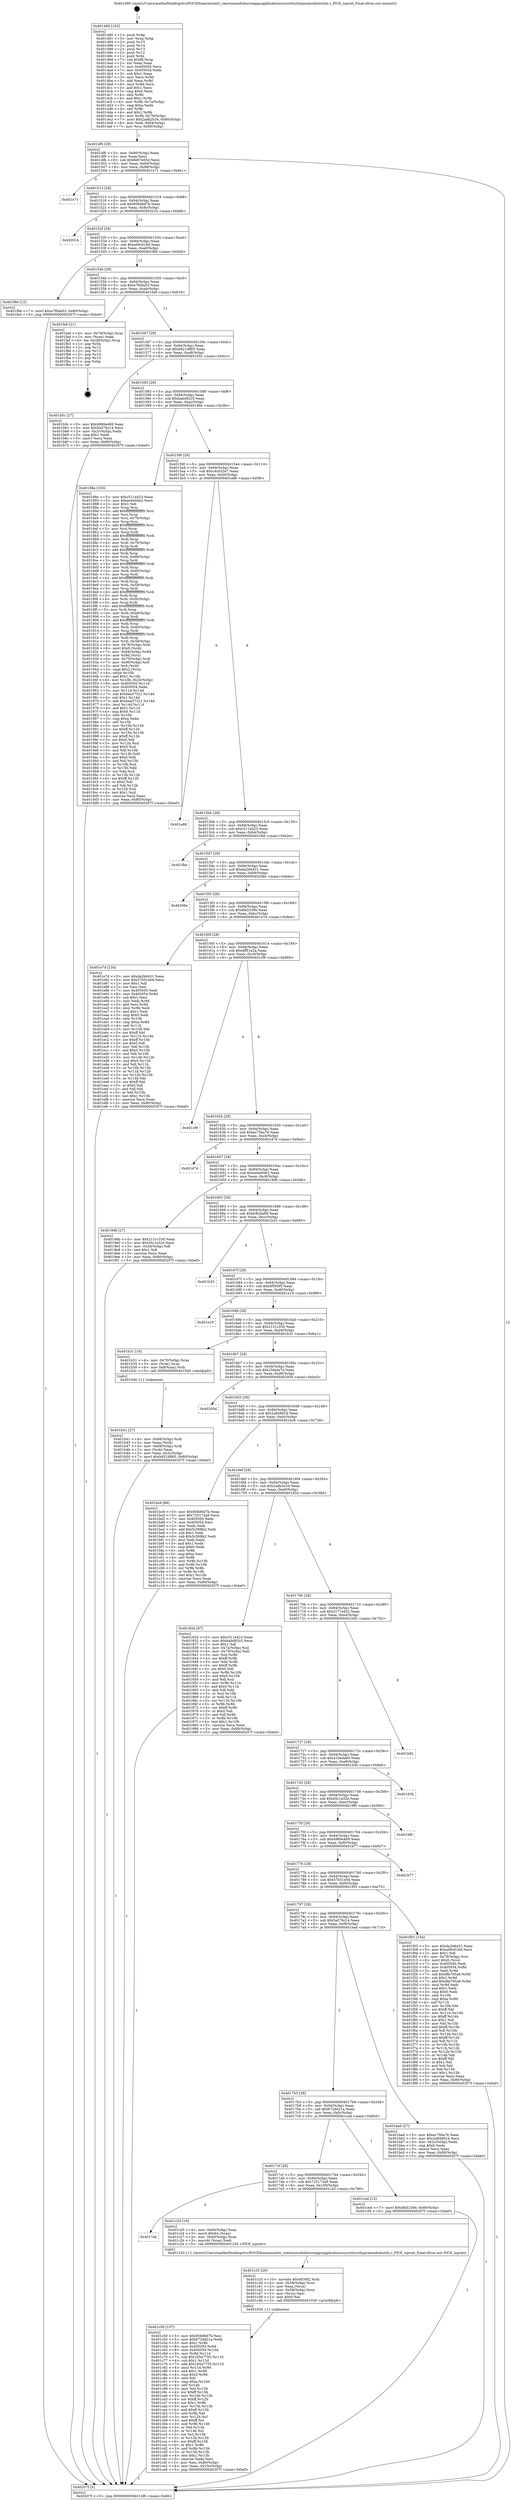 digraph "0x401490" {
  label = "0x401490 (/mnt/c/Users/mathe/Desktop/tcc/POCII/binaries/extr_reactosmodulesrosappsapplicationssysutilsutilspicemoduleutils.c_PICE_isprint_Final-ollvm.out::main(0))"
  labelloc = "t"
  node[shape=record]

  Entry [label="",width=0.3,height=0.3,shape=circle,fillcolor=black,style=filled]
  "0x4014f6" [label="{
     0x4014f6 [29]\l
     | [instrs]\l
     &nbsp;&nbsp;0x4014f6 \<+3\>: mov -0x80(%rbp),%eax\l
     &nbsp;&nbsp;0x4014f9 \<+2\>: mov %eax,%ecx\l
     &nbsp;&nbsp;0x4014fb \<+6\>: sub $0x8e87e05d,%ecx\l
     &nbsp;&nbsp;0x401501 \<+6\>: mov %eax,-0x94(%rbp)\l
     &nbsp;&nbsp;0x401507 \<+6\>: mov %ecx,-0x98(%rbp)\l
     &nbsp;&nbsp;0x40150d \<+6\>: je 0000000000401e71 \<main+0x9e1\>\l
  }"]
  "0x401e71" [label="{
     0x401e71\l
  }", style=dashed]
  "0x401513" [label="{
     0x401513 [28]\l
     | [instrs]\l
     &nbsp;&nbsp;0x401513 \<+5\>: jmp 0000000000401518 \<main+0x88\>\l
     &nbsp;&nbsp;0x401518 \<+6\>: mov -0x94(%rbp),%eax\l
     &nbsp;&nbsp;0x40151e \<+5\>: sub $0x958d6d7b,%eax\l
     &nbsp;&nbsp;0x401523 \<+6\>: mov %eax,-0x9c(%rbp)\l
     &nbsp;&nbsp;0x401529 \<+6\>: je 000000000040201b \<main+0xb8b\>\l
  }"]
  Exit [label="",width=0.3,height=0.3,shape=circle,fillcolor=black,style=filled,peripheries=2]
  "0x40201b" [label="{
     0x40201b\l
  }", style=dashed]
  "0x40152f" [label="{
     0x40152f [28]\l
     | [instrs]\l
     &nbsp;&nbsp;0x40152f \<+5\>: jmp 0000000000401534 \<main+0xa4\>\l
     &nbsp;&nbsp;0x401534 \<+6\>: mov -0x94(%rbp),%eax\l
     &nbsp;&nbsp;0x40153a \<+5\>: sub $0xa69c616d,%eax\l
     &nbsp;&nbsp;0x40153f \<+6\>: mov %eax,-0xa0(%rbp)\l
     &nbsp;&nbsp;0x401545 \<+6\>: je 0000000000401f9d \<main+0xb0d\>\l
  }"]
  "0x401c50" [label="{
     0x401c50 [157]\l
     | [instrs]\l
     &nbsp;&nbsp;0x401c50 \<+5\>: mov $0x958d6d7b,%esi\l
     &nbsp;&nbsp;0x401c55 \<+5\>: mov $0x672dd21a,%edx\l
     &nbsp;&nbsp;0x401c5a \<+3\>: mov $0x1,%r8b\l
     &nbsp;&nbsp;0x401c5d \<+8\>: mov 0x405050,%r9d\l
     &nbsp;&nbsp;0x401c65 \<+8\>: mov 0x405054,%r10d\l
     &nbsp;&nbsp;0x401c6d \<+3\>: mov %r9d,%r11d\l
     &nbsp;&nbsp;0x401c70 \<+7\>: sub $0x1b5e7755,%r11d\l
     &nbsp;&nbsp;0x401c77 \<+4\>: sub $0x1,%r11d\l
     &nbsp;&nbsp;0x401c7b \<+7\>: add $0x1b5e7755,%r11d\l
     &nbsp;&nbsp;0x401c82 \<+4\>: imul %r11d,%r9d\l
     &nbsp;&nbsp;0x401c86 \<+4\>: and $0x1,%r9d\l
     &nbsp;&nbsp;0x401c8a \<+4\>: cmp $0x0,%r9d\l
     &nbsp;&nbsp;0x401c8e \<+3\>: sete %bl\l
     &nbsp;&nbsp;0x401c91 \<+4\>: cmp $0xa,%r10d\l
     &nbsp;&nbsp;0x401c95 \<+4\>: setl %r14b\l
     &nbsp;&nbsp;0x401c99 \<+3\>: mov %bl,%r15b\l
     &nbsp;&nbsp;0x401c9c \<+4\>: xor $0xff,%r15b\l
     &nbsp;&nbsp;0x401ca0 \<+3\>: mov %r14b,%r12b\l
     &nbsp;&nbsp;0x401ca3 \<+4\>: xor $0xff,%r12b\l
     &nbsp;&nbsp;0x401ca7 \<+4\>: xor $0x1,%r8b\l
     &nbsp;&nbsp;0x401cab \<+3\>: mov %r15b,%r13b\l
     &nbsp;&nbsp;0x401cae \<+4\>: and $0xff,%r13b\l
     &nbsp;&nbsp;0x401cb2 \<+3\>: and %r8b,%bl\l
     &nbsp;&nbsp;0x401cb5 \<+3\>: mov %r12b,%cl\l
     &nbsp;&nbsp;0x401cb8 \<+3\>: and $0xff,%cl\l
     &nbsp;&nbsp;0x401cbb \<+3\>: and %r8b,%r14b\l
     &nbsp;&nbsp;0x401cbe \<+3\>: or %bl,%r13b\l
     &nbsp;&nbsp;0x401cc1 \<+3\>: or %r14b,%cl\l
     &nbsp;&nbsp;0x401cc4 \<+3\>: xor %cl,%r13b\l
     &nbsp;&nbsp;0x401cc7 \<+3\>: or %r12b,%r15b\l
     &nbsp;&nbsp;0x401cca \<+4\>: xor $0xff,%r15b\l
     &nbsp;&nbsp;0x401cce \<+4\>: or $0x1,%r8b\l
     &nbsp;&nbsp;0x401cd2 \<+3\>: and %r8b,%r15b\l
     &nbsp;&nbsp;0x401cd5 \<+3\>: or %r15b,%r13b\l
     &nbsp;&nbsp;0x401cd8 \<+4\>: test $0x1,%r13b\l
     &nbsp;&nbsp;0x401cdc \<+3\>: cmovne %edx,%esi\l
     &nbsp;&nbsp;0x401cdf \<+3\>: mov %esi,-0x80(%rbp)\l
     &nbsp;&nbsp;0x401ce2 \<+6\>: mov %eax,-0x10c(%rbp)\l
     &nbsp;&nbsp;0x401ce8 \<+5\>: jmp 000000000040207f \<main+0xbef\>\l
  }"]
  "0x401f9d" [label="{
     0x401f9d [12]\l
     | [instrs]\l
     &nbsp;&nbsp;0x401f9d \<+7\>: movl $0xa7f0da53,-0x80(%rbp)\l
     &nbsp;&nbsp;0x401fa4 \<+5\>: jmp 000000000040207f \<main+0xbef\>\l
  }"]
  "0x40154b" [label="{
     0x40154b [28]\l
     | [instrs]\l
     &nbsp;&nbsp;0x40154b \<+5\>: jmp 0000000000401550 \<main+0xc0\>\l
     &nbsp;&nbsp;0x401550 \<+6\>: mov -0x94(%rbp),%eax\l
     &nbsp;&nbsp;0x401556 \<+5\>: sub $0xa7f0da53,%eax\l
     &nbsp;&nbsp;0x40155b \<+6\>: mov %eax,-0xa4(%rbp)\l
     &nbsp;&nbsp;0x401561 \<+6\>: je 0000000000401fa9 \<main+0xb19\>\l
  }"]
  "0x401c33" [label="{
     0x401c33 [29]\l
     | [instrs]\l
     &nbsp;&nbsp;0x401c33 \<+10\>: movabs $0x4030f2,%rdi\l
     &nbsp;&nbsp;0x401c3d \<+4\>: mov -0x58(%rbp),%rcx\l
     &nbsp;&nbsp;0x401c41 \<+2\>: mov %eax,(%rcx)\l
     &nbsp;&nbsp;0x401c43 \<+4\>: mov -0x58(%rbp),%rcx\l
     &nbsp;&nbsp;0x401c47 \<+2\>: mov (%rcx),%esi\l
     &nbsp;&nbsp;0x401c49 \<+2\>: mov $0x0,%al\l
     &nbsp;&nbsp;0x401c4b \<+5\>: call 0000000000401030 \<printf@plt\>\l
     | [calls]\l
     &nbsp;&nbsp;0x401030 \{1\} (unknown)\l
  }"]
  "0x401fa9" [label="{
     0x401fa9 [21]\l
     | [instrs]\l
     &nbsp;&nbsp;0x401fa9 \<+4\>: mov -0x78(%rbp),%rax\l
     &nbsp;&nbsp;0x401fad \<+2\>: mov (%rax),%eax\l
     &nbsp;&nbsp;0x401faf \<+4\>: lea -0x28(%rbp),%rsp\l
     &nbsp;&nbsp;0x401fb3 \<+1\>: pop %rbx\l
     &nbsp;&nbsp;0x401fb4 \<+2\>: pop %r12\l
     &nbsp;&nbsp;0x401fb6 \<+2\>: pop %r13\l
     &nbsp;&nbsp;0x401fb8 \<+2\>: pop %r14\l
     &nbsp;&nbsp;0x401fba \<+2\>: pop %r15\l
     &nbsp;&nbsp;0x401fbc \<+1\>: pop %rbp\l
     &nbsp;&nbsp;0x401fbd \<+1\>: ret\l
  }"]
  "0x401567" [label="{
     0x401567 [28]\l
     | [instrs]\l
     &nbsp;&nbsp;0x401567 \<+5\>: jmp 000000000040156c \<main+0xdc\>\l
     &nbsp;&nbsp;0x40156c \<+6\>: mov -0x94(%rbp),%eax\l
     &nbsp;&nbsp;0x401572 \<+5\>: sub $0xb821d865,%eax\l
     &nbsp;&nbsp;0x401577 \<+6\>: mov %eax,-0xa8(%rbp)\l
     &nbsp;&nbsp;0x40157d \<+6\>: je 0000000000401b5c \<main+0x6cc\>\l
  }"]
  "0x4017eb" [label="{
     0x4017eb\l
  }", style=dashed]
  "0x401b5c" [label="{
     0x401b5c [27]\l
     | [instrs]\l
     &nbsp;&nbsp;0x401b5c \<+5\>: mov $0x4980e469,%eax\l
     &nbsp;&nbsp;0x401b61 \<+5\>: mov $0x5a576c14,%ecx\l
     &nbsp;&nbsp;0x401b66 \<+3\>: mov -0x2c(%rbp),%edx\l
     &nbsp;&nbsp;0x401b69 \<+3\>: cmp $0x1,%edx\l
     &nbsp;&nbsp;0x401b6c \<+3\>: cmovl %ecx,%eax\l
     &nbsp;&nbsp;0x401b6f \<+3\>: mov %eax,-0x80(%rbp)\l
     &nbsp;&nbsp;0x401b72 \<+5\>: jmp 000000000040207f \<main+0xbef\>\l
  }"]
  "0x401583" [label="{
     0x401583 [28]\l
     | [instrs]\l
     &nbsp;&nbsp;0x401583 \<+5\>: jmp 0000000000401588 \<main+0xf8\>\l
     &nbsp;&nbsp;0x401588 \<+6\>: mov -0x94(%rbp),%eax\l
     &nbsp;&nbsp;0x40158e \<+5\>: sub $0xbabd92c5,%eax\l
     &nbsp;&nbsp;0x401593 \<+6\>: mov %eax,-0xac(%rbp)\l
     &nbsp;&nbsp;0x401599 \<+6\>: je 000000000040188e \<main+0x3fe\>\l
  }"]
  "0x401c20" [label="{
     0x401c20 [19]\l
     | [instrs]\l
     &nbsp;&nbsp;0x401c20 \<+4\>: mov -0x60(%rbp),%rax\l
     &nbsp;&nbsp;0x401c24 \<+3\>: movb $0x64,(%rax)\l
     &nbsp;&nbsp;0x401c27 \<+4\>: mov -0x60(%rbp),%rax\l
     &nbsp;&nbsp;0x401c2b \<+3\>: movsbl (%rax),%edi\l
     &nbsp;&nbsp;0x401c2e \<+5\>: call 0000000000401220 \<PICE_isprint\>\l
     | [calls]\l
     &nbsp;&nbsp;0x401220 \{1\} (/mnt/c/Users/mathe/Desktop/tcc/POCII/binaries/extr_reactosmodulesrosappsapplicationssysutilsutilspicemoduleutils.c_PICE_isprint_Final-ollvm.out::PICE_isprint)\l
  }"]
  "0x40188e" [label="{
     0x40188e [333]\l
     | [instrs]\l
     &nbsp;&nbsp;0x40188e \<+5\>: mov $0xc511e423,%eax\l
     &nbsp;&nbsp;0x401893 \<+5\>: mov $0xee4e0de2,%ecx\l
     &nbsp;&nbsp;0x401898 \<+2\>: mov $0x1,%dl\l
     &nbsp;&nbsp;0x40189a \<+3\>: mov %rsp,%rsi\l
     &nbsp;&nbsp;0x40189d \<+4\>: add $0xfffffffffffffff0,%rsi\l
     &nbsp;&nbsp;0x4018a1 \<+3\>: mov %rsi,%rsp\l
     &nbsp;&nbsp;0x4018a4 \<+4\>: mov %rsi,-0x78(%rbp)\l
     &nbsp;&nbsp;0x4018a8 \<+3\>: mov %rsp,%rsi\l
     &nbsp;&nbsp;0x4018ab \<+4\>: add $0xfffffffffffffff0,%rsi\l
     &nbsp;&nbsp;0x4018af \<+3\>: mov %rsi,%rsp\l
     &nbsp;&nbsp;0x4018b2 \<+3\>: mov %rsp,%rdi\l
     &nbsp;&nbsp;0x4018b5 \<+4\>: add $0xfffffffffffffff0,%rdi\l
     &nbsp;&nbsp;0x4018b9 \<+3\>: mov %rdi,%rsp\l
     &nbsp;&nbsp;0x4018bc \<+4\>: mov %rdi,-0x70(%rbp)\l
     &nbsp;&nbsp;0x4018c0 \<+3\>: mov %rsp,%rdi\l
     &nbsp;&nbsp;0x4018c3 \<+4\>: add $0xfffffffffffffff0,%rdi\l
     &nbsp;&nbsp;0x4018c7 \<+3\>: mov %rdi,%rsp\l
     &nbsp;&nbsp;0x4018ca \<+4\>: mov %rdi,-0x68(%rbp)\l
     &nbsp;&nbsp;0x4018ce \<+3\>: mov %rsp,%rdi\l
     &nbsp;&nbsp;0x4018d1 \<+4\>: add $0xfffffffffffffff0,%rdi\l
     &nbsp;&nbsp;0x4018d5 \<+3\>: mov %rdi,%rsp\l
     &nbsp;&nbsp;0x4018d8 \<+4\>: mov %rdi,-0x60(%rbp)\l
     &nbsp;&nbsp;0x4018dc \<+3\>: mov %rsp,%rdi\l
     &nbsp;&nbsp;0x4018df \<+4\>: add $0xfffffffffffffff0,%rdi\l
     &nbsp;&nbsp;0x4018e3 \<+3\>: mov %rdi,%rsp\l
     &nbsp;&nbsp;0x4018e6 \<+4\>: mov %rdi,-0x58(%rbp)\l
     &nbsp;&nbsp;0x4018ea \<+3\>: mov %rsp,%rdi\l
     &nbsp;&nbsp;0x4018ed \<+4\>: add $0xfffffffffffffff0,%rdi\l
     &nbsp;&nbsp;0x4018f1 \<+3\>: mov %rdi,%rsp\l
     &nbsp;&nbsp;0x4018f4 \<+4\>: mov %rdi,-0x50(%rbp)\l
     &nbsp;&nbsp;0x4018f8 \<+3\>: mov %rsp,%rdi\l
     &nbsp;&nbsp;0x4018fb \<+4\>: add $0xfffffffffffffff0,%rdi\l
     &nbsp;&nbsp;0x4018ff \<+3\>: mov %rdi,%rsp\l
     &nbsp;&nbsp;0x401902 \<+4\>: mov %rdi,-0x48(%rbp)\l
     &nbsp;&nbsp;0x401906 \<+3\>: mov %rsp,%rdi\l
     &nbsp;&nbsp;0x401909 \<+4\>: add $0xfffffffffffffff0,%rdi\l
     &nbsp;&nbsp;0x40190d \<+3\>: mov %rdi,%rsp\l
     &nbsp;&nbsp;0x401910 \<+4\>: mov %rdi,-0x40(%rbp)\l
     &nbsp;&nbsp;0x401914 \<+3\>: mov %rsp,%rdi\l
     &nbsp;&nbsp;0x401917 \<+4\>: add $0xfffffffffffffff0,%rdi\l
     &nbsp;&nbsp;0x40191b \<+3\>: mov %rdi,%rsp\l
     &nbsp;&nbsp;0x40191e \<+4\>: mov %rdi,-0x38(%rbp)\l
     &nbsp;&nbsp;0x401922 \<+4\>: mov -0x78(%rbp),%rdi\l
     &nbsp;&nbsp;0x401926 \<+6\>: movl $0x0,(%rdi)\l
     &nbsp;&nbsp;0x40192c \<+7\>: mov -0x84(%rbp),%r8d\l
     &nbsp;&nbsp;0x401933 \<+3\>: mov %r8d,(%rsi)\l
     &nbsp;&nbsp;0x401936 \<+4\>: mov -0x70(%rbp),%rdi\l
     &nbsp;&nbsp;0x40193a \<+7\>: mov -0x90(%rbp),%r9\l
     &nbsp;&nbsp;0x401941 \<+3\>: mov %r9,(%rdi)\l
     &nbsp;&nbsp;0x401944 \<+3\>: cmpl $0x2,(%rsi)\l
     &nbsp;&nbsp;0x401947 \<+4\>: setne %r10b\l
     &nbsp;&nbsp;0x40194b \<+4\>: and $0x1,%r10b\l
     &nbsp;&nbsp;0x40194f \<+4\>: mov %r10b,-0x2d(%rbp)\l
     &nbsp;&nbsp;0x401953 \<+8\>: mov 0x405050,%r11d\l
     &nbsp;&nbsp;0x40195b \<+7\>: mov 0x405054,%ebx\l
     &nbsp;&nbsp;0x401962 \<+3\>: mov %r11d,%r14d\l
     &nbsp;&nbsp;0x401965 \<+7\>: sub $0xbea37321,%r14d\l
     &nbsp;&nbsp;0x40196c \<+4\>: sub $0x1,%r14d\l
     &nbsp;&nbsp;0x401970 \<+7\>: add $0xbea37321,%r14d\l
     &nbsp;&nbsp;0x401977 \<+4\>: imul %r14d,%r11d\l
     &nbsp;&nbsp;0x40197b \<+4\>: and $0x1,%r11d\l
     &nbsp;&nbsp;0x40197f \<+4\>: cmp $0x0,%r11d\l
     &nbsp;&nbsp;0x401983 \<+4\>: sete %r10b\l
     &nbsp;&nbsp;0x401987 \<+3\>: cmp $0xa,%ebx\l
     &nbsp;&nbsp;0x40198a \<+4\>: setl %r15b\l
     &nbsp;&nbsp;0x40198e \<+3\>: mov %r10b,%r12b\l
     &nbsp;&nbsp;0x401991 \<+4\>: xor $0xff,%r12b\l
     &nbsp;&nbsp;0x401995 \<+3\>: mov %r15b,%r13b\l
     &nbsp;&nbsp;0x401998 \<+4\>: xor $0xff,%r13b\l
     &nbsp;&nbsp;0x40199c \<+3\>: xor $0x0,%dl\l
     &nbsp;&nbsp;0x40199f \<+3\>: mov %r12b,%sil\l
     &nbsp;&nbsp;0x4019a2 \<+4\>: and $0x0,%sil\l
     &nbsp;&nbsp;0x4019a6 \<+3\>: and %dl,%r10b\l
     &nbsp;&nbsp;0x4019a9 \<+3\>: mov %r13b,%dil\l
     &nbsp;&nbsp;0x4019ac \<+4\>: and $0x0,%dil\l
     &nbsp;&nbsp;0x4019b0 \<+3\>: and %dl,%r15b\l
     &nbsp;&nbsp;0x4019b3 \<+3\>: or %r10b,%sil\l
     &nbsp;&nbsp;0x4019b6 \<+3\>: or %r15b,%dil\l
     &nbsp;&nbsp;0x4019b9 \<+3\>: xor %dil,%sil\l
     &nbsp;&nbsp;0x4019bc \<+3\>: or %r13b,%r12b\l
     &nbsp;&nbsp;0x4019bf \<+4\>: xor $0xff,%r12b\l
     &nbsp;&nbsp;0x4019c3 \<+3\>: or $0x0,%dl\l
     &nbsp;&nbsp;0x4019c6 \<+3\>: and %dl,%r12b\l
     &nbsp;&nbsp;0x4019c9 \<+3\>: or %r12b,%sil\l
     &nbsp;&nbsp;0x4019cc \<+4\>: test $0x1,%sil\l
     &nbsp;&nbsp;0x4019d0 \<+3\>: cmovne %ecx,%eax\l
     &nbsp;&nbsp;0x4019d3 \<+3\>: mov %eax,-0x80(%rbp)\l
     &nbsp;&nbsp;0x4019d6 \<+5\>: jmp 000000000040207f \<main+0xbef\>\l
  }"]
  "0x40159f" [label="{
     0x40159f [28]\l
     | [instrs]\l
     &nbsp;&nbsp;0x40159f \<+5\>: jmp 00000000004015a4 \<main+0x114\>\l
     &nbsp;&nbsp;0x4015a4 \<+6\>: mov -0x94(%rbp),%eax\l
     &nbsp;&nbsp;0x4015aa \<+5\>: sub $0xc4c032e7,%eax\l
     &nbsp;&nbsp;0x4015af \<+6\>: mov %eax,-0xb0(%rbp)\l
     &nbsp;&nbsp;0x4015b5 \<+6\>: je 0000000000401a86 \<main+0x5f6\>\l
  }"]
  "0x4017cf" [label="{
     0x4017cf [28]\l
     | [instrs]\l
     &nbsp;&nbsp;0x4017cf \<+5\>: jmp 00000000004017d4 \<main+0x344\>\l
     &nbsp;&nbsp;0x4017d4 \<+6\>: mov -0x94(%rbp),%eax\l
     &nbsp;&nbsp;0x4017da \<+5\>: sub $0x725172a9,%eax\l
     &nbsp;&nbsp;0x4017df \<+6\>: mov %eax,-0x100(%rbp)\l
     &nbsp;&nbsp;0x4017e5 \<+6\>: je 0000000000401c20 \<main+0x790\>\l
  }"]
  "0x401a86" [label="{
     0x401a86\l
  }", style=dashed]
  "0x4015bb" [label="{
     0x4015bb [28]\l
     | [instrs]\l
     &nbsp;&nbsp;0x4015bb \<+5\>: jmp 00000000004015c0 \<main+0x130\>\l
     &nbsp;&nbsp;0x4015c0 \<+6\>: mov -0x94(%rbp),%eax\l
     &nbsp;&nbsp;0x4015c6 \<+5\>: sub $0xc511e423,%eax\l
     &nbsp;&nbsp;0x4015cb \<+6\>: mov %eax,-0xb4(%rbp)\l
     &nbsp;&nbsp;0x4015d1 \<+6\>: je 0000000000401fbe \<main+0xb2e\>\l
  }"]
  "0x401ced" [label="{
     0x401ced [12]\l
     | [instrs]\l
     &nbsp;&nbsp;0x401ced \<+7\>: movl $0xdfa5239e,-0x80(%rbp)\l
     &nbsp;&nbsp;0x401cf4 \<+5\>: jmp 000000000040207f \<main+0xbef\>\l
  }"]
  "0x401fbe" [label="{
     0x401fbe\l
  }", style=dashed]
  "0x4015d7" [label="{
     0x4015d7 [28]\l
     | [instrs]\l
     &nbsp;&nbsp;0x4015d7 \<+5\>: jmp 00000000004015dc \<main+0x14c\>\l
     &nbsp;&nbsp;0x4015dc \<+6\>: mov -0x94(%rbp),%eax\l
     &nbsp;&nbsp;0x4015e2 \<+5\>: sub $0xda2b6431,%eax\l
     &nbsp;&nbsp;0x4015e7 \<+6\>: mov %eax,-0xb8(%rbp)\l
     &nbsp;&nbsp;0x4015ed \<+6\>: je 000000000040206e \<main+0xbde\>\l
  }"]
  "0x4017b3" [label="{
     0x4017b3 [28]\l
     | [instrs]\l
     &nbsp;&nbsp;0x4017b3 \<+5\>: jmp 00000000004017b8 \<main+0x328\>\l
     &nbsp;&nbsp;0x4017b8 \<+6\>: mov -0x94(%rbp),%eax\l
     &nbsp;&nbsp;0x4017be \<+5\>: sub $0x672dd21a,%eax\l
     &nbsp;&nbsp;0x4017c3 \<+6\>: mov %eax,-0xfc(%rbp)\l
     &nbsp;&nbsp;0x4017c9 \<+6\>: je 0000000000401ced \<main+0x85d\>\l
  }"]
  "0x40206e" [label="{
     0x40206e\l
  }", style=dashed]
  "0x4015f3" [label="{
     0x4015f3 [28]\l
     | [instrs]\l
     &nbsp;&nbsp;0x4015f3 \<+5\>: jmp 00000000004015f8 \<main+0x168\>\l
     &nbsp;&nbsp;0x4015f8 \<+6\>: mov -0x94(%rbp),%eax\l
     &nbsp;&nbsp;0x4015fe \<+5\>: sub $0xdfa5239e,%eax\l
     &nbsp;&nbsp;0x401603 \<+6\>: mov %eax,-0xbc(%rbp)\l
     &nbsp;&nbsp;0x401609 \<+6\>: je 0000000000401e7d \<main+0x9ed\>\l
  }"]
  "0x401bad" [label="{
     0x401bad [27]\l
     | [instrs]\l
     &nbsp;&nbsp;0x401bad \<+5\>: mov $0xec75ba76,%eax\l
     &nbsp;&nbsp;0x401bb2 \<+5\>: mov $0x2a848024,%ecx\l
     &nbsp;&nbsp;0x401bb7 \<+3\>: mov -0x2c(%rbp),%edx\l
     &nbsp;&nbsp;0x401bba \<+3\>: cmp $0x0,%edx\l
     &nbsp;&nbsp;0x401bbd \<+3\>: cmove %ecx,%eax\l
     &nbsp;&nbsp;0x401bc0 \<+3\>: mov %eax,-0x80(%rbp)\l
     &nbsp;&nbsp;0x401bc3 \<+5\>: jmp 000000000040207f \<main+0xbef\>\l
  }"]
  "0x401e7d" [label="{
     0x401e7d [134]\l
     | [instrs]\l
     &nbsp;&nbsp;0x401e7d \<+5\>: mov $0xda2b6431,%eax\l
     &nbsp;&nbsp;0x401e82 \<+5\>: mov $0x57b51e04,%ecx\l
     &nbsp;&nbsp;0x401e87 \<+2\>: mov $0x1,%dl\l
     &nbsp;&nbsp;0x401e89 \<+2\>: xor %esi,%esi\l
     &nbsp;&nbsp;0x401e8b \<+7\>: mov 0x405050,%edi\l
     &nbsp;&nbsp;0x401e92 \<+8\>: mov 0x405054,%r8d\l
     &nbsp;&nbsp;0x401e9a \<+3\>: sub $0x1,%esi\l
     &nbsp;&nbsp;0x401e9d \<+3\>: mov %edi,%r9d\l
     &nbsp;&nbsp;0x401ea0 \<+3\>: add %esi,%r9d\l
     &nbsp;&nbsp;0x401ea3 \<+4\>: imul %r9d,%edi\l
     &nbsp;&nbsp;0x401ea7 \<+3\>: and $0x1,%edi\l
     &nbsp;&nbsp;0x401eaa \<+3\>: cmp $0x0,%edi\l
     &nbsp;&nbsp;0x401ead \<+4\>: sete %r10b\l
     &nbsp;&nbsp;0x401eb1 \<+4\>: cmp $0xa,%r8d\l
     &nbsp;&nbsp;0x401eb5 \<+4\>: setl %r11b\l
     &nbsp;&nbsp;0x401eb9 \<+3\>: mov %r10b,%bl\l
     &nbsp;&nbsp;0x401ebc \<+3\>: xor $0xff,%bl\l
     &nbsp;&nbsp;0x401ebf \<+3\>: mov %r11b,%r14b\l
     &nbsp;&nbsp;0x401ec2 \<+4\>: xor $0xff,%r14b\l
     &nbsp;&nbsp;0x401ec6 \<+3\>: xor $0x0,%dl\l
     &nbsp;&nbsp;0x401ec9 \<+3\>: mov %bl,%r15b\l
     &nbsp;&nbsp;0x401ecc \<+4\>: and $0x0,%r15b\l
     &nbsp;&nbsp;0x401ed0 \<+3\>: and %dl,%r10b\l
     &nbsp;&nbsp;0x401ed3 \<+3\>: mov %r14b,%r12b\l
     &nbsp;&nbsp;0x401ed6 \<+4\>: and $0x0,%r12b\l
     &nbsp;&nbsp;0x401eda \<+3\>: and %dl,%r11b\l
     &nbsp;&nbsp;0x401edd \<+3\>: or %r10b,%r15b\l
     &nbsp;&nbsp;0x401ee0 \<+3\>: or %r11b,%r12b\l
     &nbsp;&nbsp;0x401ee3 \<+3\>: xor %r12b,%r15b\l
     &nbsp;&nbsp;0x401ee6 \<+3\>: or %r14b,%bl\l
     &nbsp;&nbsp;0x401ee9 \<+3\>: xor $0xff,%bl\l
     &nbsp;&nbsp;0x401eec \<+3\>: or $0x0,%dl\l
     &nbsp;&nbsp;0x401eef \<+2\>: and %dl,%bl\l
     &nbsp;&nbsp;0x401ef1 \<+3\>: or %bl,%r15b\l
     &nbsp;&nbsp;0x401ef4 \<+4\>: test $0x1,%r15b\l
     &nbsp;&nbsp;0x401ef8 \<+3\>: cmovne %ecx,%eax\l
     &nbsp;&nbsp;0x401efb \<+3\>: mov %eax,-0x80(%rbp)\l
     &nbsp;&nbsp;0x401efe \<+5\>: jmp 000000000040207f \<main+0xbef\>\l
  }"]
  "0x40160f" [label="{
     0x40160f [28]\l
     | [instrs]\l
     &nbsp;&nbsp;0x40160f \<+5\>: jmp 0000000000401614 \<main+0x184\>\l
     &nbsp;&nbsp;0x401614 \<+6\>: mov -0x94(%rbp),%eax\l
     &nbsp;&nbsp;0x40161a \<+5\>: sub $0xdff51e2a,%eax\l
     &nbsp;&nbsp;0x40161f \<+6\>: mov %eax,-0xc0(%rbp)\l
     &nbsp;&nbsp;0x401625 \<+6\>: je 0000000000401cf9 \<main+0x869\>\l
  }"]
  "0x401797" [label="{
     0x401797 [28]\l
     | [instrs]\l
     &nbsp;&nbsp;0x401797 \<+5\>: jmp 000000000040179c \<main+0x30c\>\l
     &nbsp;&nbsp;0x40179c \<+6\>: mov -0x94(%rbp),%eax\l
     &nbsp;&nbsp;0x4017a2 \<+5\>: sub $0x5a576c14,%eax\l
     &nbsp;&nbsp;0x4017a7 \<+6\>: mov %eax,-0xf8(%rbp)\l
     &nbsp;&nbsp;0x4017ad \<+6\>: je 0000000000401bad \<main+0x71d\>\l
  }"]
  "0x401cf9" [label="{
     0x401cf9\l
  }", style=dashed]
  "0x40162b" [label="{
     0x40162b [28]\l
     | [instrs]\l
     &nbsp;&nbsp;0x40162b \<+5\>: jmp 0000000000401630 \<main+0x1a0\>\l
     &nbsp;&nbsp;0x401630 \<+6\>: mov -0x94(%rbp),%eax\l
     &nbsp;&nbsp;0x401636 \<+5\>: sub $0xec75ba76,%eax\l
     &nbsp;&nbsp;0x40163b \<+6\>: mov %eax,-0xc4(%rbp)\l
     &nbsp;&nbsp;0x401641 \<+6\>: je 0000000000401d7d \<main+0x8ed\>\l
  }"]
  "0x401f03" [label="{
     0x401f03 [154]\l
     | [instrs]\l
     &nbsp;&nbsp;0x401f03 \<+5\>: mov $0xda2b6431,%eax\l
     &nbsp;&nbsp;0x401f08 \<+5\>: mov $0xa69c616d,%ecx\l
     &nbsp;&nbsp;0x401f0d \<+2\>: mov $0x1,%dl\l
     &nbsp;&nbsp;0x401f0f \<+4\>: mov -0x78(%rbp),%rsi\l
     &nbsp;&nbsp;0x401f13 \<+6\>: movl $0x0,(%rsi)\l
     &nbsp;&nbsp;0x401f19 \<+7\>: mov 0x405050,%edi\l
     &nbsp;&nbsp;0x401f20 \<+8\>: mov 0x405054,%r8d\l
     &nbsp;&nbsp;0x401f28 \<+3\>: mov %edi,%r9d\l
     &nbsp;&nbsp;0x401f2b \<+7\>: sub $0x9fa765a8,%r9d\l
     &nbsp;&nbsp;0x401f32 \<+4\>: sub $0x1,%r9d\l
     &nbsp;&nbsp;0x401f36 \<+7\>: add $0x9fa765a8,%r9d\l
     &nbsp;&nbsp;0x401f3d \<+4\>: imul %r9d,%edi\l
     &nbsp;&nbsp;0x401f41 \<+3\>: and $0x1,%edi\l
     &nbsp;&nbsp;0x401f44 \<+3\>: cmp $0x0,%edi\l
     &nbsp;&nbsp;0x401f47 \<+4\>: sete %r10b\l
     &nbsp;&nbsp;0x401f4b \<+4\>: cmp $0xa,%r8d\l
     &nbsp;&nbsp;0x401f4f \<+4\>: setl %r11b\l
     &nbsp;&nbsp;0x401f53 \<+3\>: mov %r10b,%bl\l
     &nbsp;&nbsp;0x401f56 \<+3\>: xor $0xff,%bl\l
     &nbsp;&nbsp;0x401f59 \<+3\>: mov %r11b,%r14b\l
     &nbsp;&nbsp;0x401f5c \<+4\>: xor $0xff,%r14b\l
     &nbsp;&nbsp;0x401f60 \<+3\>: xor $0x1,%dl\l
     &nbsp;&nbsp;0x401f63 \<+3\>: mov %bl,%r15b\l
     &nbsp;&nbsp;0x401f66 \<+4\>: and $0xff,%r15b\l
     &nbsp;&nbsp;0x401f6a \<+3\>: and %dl,%r10b\l
     &nbsp;&nbsp;0x401f6d \<+3\>: mov %r14b,%r12b\l
     &nbsp;&nbsp;0x401f70 \<+4\>: and $0xff,%r12b\l
     &nbsp;&nbsp;0x401f74 \<+3\>: and %dl,%r11b\l
     &nbsp;&nbsp;0x401f77 \<+3\>: or %r10b,%r15b\l
     &nbsp;&nbsp;0x401f7a \<+3\>: or %r11b,%r12b\l
     &nbsp;&nbsp;0x401f7d \<+3\>: xor %r12b,%r15b\l
     &nbsp;&nbsp;0x401f80 \<+3\>: or %r14b,%bl\l
     &nbsp;&nbsp;0x401f83 \<+3\>: xor $0xff,%bl\l
     &nbsp;&nbsp;0x401f86 \<+3\>: or $0x1,%dl\l
     &nbsp;&nbsp;0x401f89 \<+2\>: and %dl,%bl\l
     &nbsp;&nbsp;0x401f8b \<+3\>: or %bl,%r15b\l
     &nbsp;&nbsp;0x401f8e \<+4\>: test $0x1,%r15b\l
     &nbsp;&nbsp;0x401f92 \<+3\>: cmovne %ecx,%eax\l
     &nbsp;&nbsp;0x401f95 \<+3\>: mov %eax,-0x80(%rbp)\l
     &nbsp;&nbsp;0x401f98 \<+5\>: jmp 000000000040207f \<main+0xbef\>\l
  }"]
  "0x401d7d" [label="{
     0x401d7d\l
  }", style=dashed]
  "0x401647" [label="{
     0x401647 [28]\l
     | [instrs]\l
     &nbsp;&nbsp;0x401647 \<+5\>: jmp 000000000040164c \<main+0x1bc\>\l
     &nbsp;&nbsp;0x40164c \<+6\>: mov -0x94(%rbp),%eax\l
     &nbsp;&nbsp;0x401652 \<+5\>: sub $0xee4e0de2,%eax\l
     &nbsp;&nbsp;0x401657 \<+6\>: mov %eax,-0xc8(%rbp)\l
     &nbsp;&nbsp;0x40165d \<+6\>: je 00000000004019db \<main+0x54b\>\l
  }"]
  "0x40177b" [label="{
     0x40177b [28]\l
     | [instrs]\l
     &nbsp;&nbsp;0x40177b \<+5\>: jmp 0000000000401780 \<main+0x2f0\>\l
     &nbsp;&nbsp;0x401780 \<+6\>: mov -0x94(%rbp),%eax\l
     &nbsp;&nbsp;0x401786 \<+5\>: sub $0x57b51e04,%eax\l
     &nbsp;&nbsp;0x40178b \<+6\>: mov %eax,-0xf4(%rbp)\l
     &nbsp;&nbsp;0x401791 \<+6\>: je 0000000000401f03 \<main+0xa73\>\l
  }"]
  "0x4019db" [label="{
     0x4019db [27]\l
     | [instrs]\l
     &nbsp;&nbsp;0x4019db \<+5\>: mov $0x2131c330,%eax\l
     &nbsp;&nbsp;0x4019e0 \<+5\>: mov $0x45c1a32e,%ecx\l
     &nbsp;&nbsp;0x4019e5 \<+3\>: mov -0x2d(%rbp),%dl\l
     &nbsp;&nbsp;0x4019e8 \<+3\>: test $0x1,%dl\l
     &nbsp;&nbsp;0x4019eb \<+3\>: cmovne %ecx,%eax\l
     &nbsp;&nbsp;0x4019ee \<+3\>: mov %eax,-0x80(%rbp)\l
     &nbsp;&nbsp;0x4019f1 \<+5\>: jmp 000000000040207f \<main+0xbef\>\l
  }"]
  "0x401663" [label="{
     0x401663 [28]\l
     | [instrs]\l
     &nbsp;&nbsp;0x401663 \<+5\>: jmp 0000000000401668 \<main+0x1d8\>\l
     &nbsp;&nbsp;0x401668 \<+6\>: mov -0x94(%rbp),%eax\l
     &nbsp;&nbsp;0x40166e \<+5\>: sub $0xfc82da69,%eax\l
     &nbsp;&nbsp;0x401673 \<+6\>: mov %eax,-0xcc(%rbp)\l
     &nbsp;&nbsp;0x401679 \<+6\>: je 0000000000401b25 \<main+0x695\>\l
  }"]
  "0x401b77" [label="{
     0x401b77\l
  }", style=dashed]
  "0x401b25" [label="{
     0x401b25\l
  }", style=dashed]
  "0x40167f" [label="{
     0x40167f [28]\l
     | [instrs]\l
     &nbsp;&nbsp;0x40167f \<+5\>: jmp 0000000000401684 \<main+0x1f4\>\l
     &nbsp;&nbsp;0x401684 \<+6\>: mov -0x94(%rbp),%eax\l
     &nbsp;&nbsp;0x40168a \<+5\>: sub $0x6f500f5,%eax\l
     &nbsp;&nbsp;0x40168f \<+6\>: mov %eax,-0xd0(%rbp)\l
     &nbsp;&nbsp;0x401695 \<+6\>: je 0000000000401e19 \<main+0x989\>\l
  }"]
  "0x40175f" [label="{
     0x40175f [28]\l
     | [instrs]\l
     &nbsp;&nbsp;0x40175f \<+5\>: jmp 0000000000401764 \<main+0x2d4\>\l
     &nbsp;&nbsp;0x401764 \<+6\>: mov -0x94(%rbp),%eax\l
     &nbsp;&nbsp;0x40176a \<+5\>: sub $0x4980e469,%eax\l
     &nbsp;&nbsp;0x40176f \<+6\>: mov %eax,-0xf0(%rbp)\l
     &nbsp;&nbsp;0x401775 \<+6\>: je 0000000000401b77 \<main+0x6e7\>\l
  }"]
  "0x401e19" [label="{
     0x401e19\l
  }", style=dashed]
  "0x40169b" [label="{
     0x40169b [28]\l
     | [instrs]\l
     &nbsp;&nbsp;0x40169b \<+5\>: jmp 00000000004016a0 \<main+0x210\>\l
     &nbsp;&nbsp;0x4016a0 \<+6\>: mov -0x94(%rbp),%eax\l
     &nbsp;&nbsp;0x4016a6 \<+5\>: sub $0x2131c330,%eax\l
     &nbsp;&nbsp;0x4016ab \<+6\>: mov %eax,-0xd4(%rbp)\l
     &nbsp;&nbsp;0x4016b1 \<+6\>: je 0000000000401b31 \<main+0x6a1\>\l
  }"]
  "0x4019f6" [label="{
     0x4019f6\l
  }", style=dashed]
  "0x401b31" [label="{
     0x401b31 [16]\l
     | [instrs]\l
     &nbsp;&nbsp;0x401b31 \<+4\>: mov -0x70(%rbp),%rax\l
     &nbsp;&nbsp;0x401b35 \<+3\>: mov (%rax),%rax\l
     &nbsp;&nbsp;0x401b38 \<+4\>: mov 0x8(%rax),%rdi\l
     &nbsp;&nbsp;0x401b3c \<+5\>: call 0000000000401040 \<atoi@plt\>\l
     | [calls]\l
     &nbsp;&nbsp;0x401040 \{1\} (unknown)\l
  }"]
  "0x4016b7" [label="{
     0x4016b7 [28]\l
     | [instrs]\l
     &nbsp;&nbsp;0x4016b7 \<+5\>: jmp 00000000004016bc \<main+0x22c\>\l
     &nbsp;&nbsp;0x4016bc \<+6\>: mov -0x94(%rbp),%eax\l
     &nbsp;&nbsp;0x4016c2 \<+5\>: sub $0x25fa4a7d,%eax\l
     &nbsp;&nbsp;0x4016c7 \<+6\>: mov %eax,-0xd8(%rbp)\l
     &nbsp;&nbsp;0x4016cd \<+6\>: je 000000000040205d \<main+0xbcd\>\l
  }"]
  "0x401743" [label="{
     0x401743 [28]\l
     | [instrs]\l
     &nbsp;&nbsp;0x401743 \<+5\>: jmp 0000000000401748 \<main+0x2b8\>\l
     &nbsp;&nbsp;0x401748 \<+6\>: mov -0x94(%rbp),%eax\l
     &nbsp;&nbsp;0x40174e \<+5\>: sub $0x45c1a32e,%eax\l
     &nbsp;&nbsp;0x401753 \<+6\>: mov %eax,-0xec(%rbp)\l
     &nbsp;&nbsp;0x401759 \<+6\>: je 00000000004019f6 \<main+0x566\>\l
  }"]
  "0x40205d" [label="{
     0x40205d\l
  }", style=dashed]
  "0x4016d3" [label="{
     0x4016d3 [28]\l
     | [instrs]\l
     &nbsp;&nbsp;0x4016d3 \<+5\>: jmp 00000000004016d8 \<main+0x248\>\l
     &nbsp;&nbsp;0x4016d8 \<+6\>: mov -0x94(%rbp),%eax\l
     &nbsp;&nbsp;0x4016de \<+5\>: sub $0x2a848024,%eax\l
     &nbsp;&nbsp;0x4016e3 \<+6\>: mov %eax,-0xdc(%rbp)\l
     &nbsp;&nbsp;0x4016e9 \<+6\>: je 0000000000401bc8 \<main+0x738\>\l
  }"]
  "0x401d3b" [label="{
     0x401d3b\l
  }", style=dashed]
  "0x401bc8" [label="{
     0x401bc8 [88]\l
     | [instrs]\l
     &nbsp;&nbsp;0x401bc8 \<+5\>: mov $0x958d6d7b,%eax\l
     &nbsp;&nbsp;0x401bcd \<+5\>: mov $0x725172a9,%ecx\l
     &nbsp;&nbsp;0x401bd2 \<+7\>: mov 0x405050,%edx\l
     &nbsp;&nbsp;0x401bd9 \<+7\>: mov 0x405054,%esi\l
     &nbsp;&nbsp;0x401be0 \<+2\>: mov %edx,%edi\l
     &nbsp;&nbsp;0x401be2 \<+6\>: add $0x5c5fdfa2,%edi\l
     &nbsp;&nbsp;0x401be8 \<+3\>: sub $0x1,%edi\l
     &nbsp;&nbsp;0x401beb \<+6\>: sub $0x5c5fdfa2,%edi\l
     &nbsp;&nbsp;0x401bf1 \<+3\>: imul %edi,%edx\l
     &nbsp;&nbsp;0x401bf4 \<+3\>: and $0x1,%edx\l
     &nbsp;&nbsp;0x401bf7 \<+3\>: cmp $0x0,%edx\l
     &nbsp;&nbsp;0x401bfa \<+4\>: sete %r8b\l
     &nbsp;&nbsp;0x401bfe \<+3\>: cmp $0xa,%esi\l
     &nbsp;&nbsp;0x401c01 \<+4\>: setl %r9b\l
     &nbsp;&nbsp;0x401c05 \<+3\>: mov %r8b,%r10b\l
     &nbsp;&nbsp;0x401c08 \<+3\>: and %r9b,%r10b\l
     &nbsp;&nbsp;0x401c0b \<+3\>: xor %r9b,%r8b\l
     &nbsp;&nbsp;0x401c0e \<+3\>: or %r8b,%r10b\l
     &nbsp;&nbsp;0x401c11 \<+4\>: test $0x1,%r10b\l
     &nbsp;&nbsp;0x401c15 \<+3\>: cmovne %ecx,%eax\l
     &nbsp;&nbsp;0x401c18 \<+3\>: mov %eax,-0x80(%rbp)\l
     &nbsp;&nbsp;0x401c1b \<+5\>: jmp 000000000040207f \<main+0xbef\>\l
  }"]
  "0x4016ef" [label="{
     0x4016ef [28]\l
     | [instrs]\l
     &nbsp;&nbsp;0x4016ef \<+5\>: jmp 00000000004016f4 \<main+0x264\>\l
     &nbsp;&nbsp;0x4016f4 \<+6\>: mov -0x94(%rbp),%eax\l
     &nbsp;&nbsp;0x4016fa \<+5\>: sub $0x2adb2b34,%eax\l
     &nbsp;&nbsp;0x4016ff \<+6\>: mov %eax,-0xe0(%rbp)\l
     &nbsp;&nbsp;0x401705 \<+6\>: je 000000000040182d \<main+0x39d\>\l
  }"]
  "0x401727" [label="{
     0x401727 [28]\l
     | [instrs]\l
     &nbsp;&nbsp;0x401727 \<+5\>: jmp 000000000040172c \<main+0x29c\>\l
     &nbsp;&nbsp;0x40172c \<+6\>: mov -0x94(%rbp),%eax\l
     &nbsp;&nbsp;0x401732 \<+5\>: sub $0x41bedab0,%eax\l
     &nbsp;&nbsp;0x401737 \<+6\>: mov %eax,-0xe8(%rbp)\l
     &nbsp;&nbsp;0x40173d \<+6\>: je 0000000000401d3b \<main+0x8ab\>\l
  }"]
  "0x40182d" [label="{
     0x40182d [97]\l
     | [instrs]\l
     &nbsp;&nbsp;0x40182d \<+5\>: mov $0xc511e423,%eax\l
     &nbsp;&nbsp;0x401832 \<+5\>: mov $0xbabd92c5,%ecx\l
     &nbsp;&nbsp;0x401837 \<+2\>: mov $0x1,%dl\l
     &nbsp;&nbsp;0x401839 \<+4\>: mov -0x7a(%rbp),%sil\l
     &nbsp;&nbsp;0x40183d \<+4\>: mov -0x79(%rbp),%dil\l
     &nbsp;&nbsp;0x401841 \<+3\>: mov %sil,%r8b\l
     &nbsp;&nbsp;0x401844 \<+4\>: xor $0xff,%r8b\l
     &nbsp;&nbsp;0x401848 \<+3\>: mov %dil,%r9b\l
     &nbsp;&nbsp;0x40184b \<+4\>: xor $0xff,%r9b\l
     &nbsp;&nbsp;0x40184f \<+3\>: xor $0x0,%dl\l
     &nbsp;&nbsp;0x401852 \<+3\>: mov %r8b,%r10b\l
     &nbsp;&nbsp;0x401855 \<+4\>: and $0x0,%r10b\l
     &nbsp;&nbsp;0x401859 \<+3\>: and %dl,%sil\l
     &nbsp;&nbsp;0x40185c \<+3\>: mov %r9b,%r11b\l
     &nbsp;&nbsp;0x40185f \<+4\>: and $0x0,%r11b\l
     &nbsp;&nbsp;0x401863 \<+3\>: and %dl,%dil\l
     &nbsp;&nbsp;0x401866 \<+3\>: or %sil,%r10b\l
     &nbsp;&nbsp;0x401869 \<+3\>: or %dil,%r11b\l
     &nbsp;&nbsp;0x40186c \<+3\>: xor %r11b,%r10b\l
     &nbsp;&nbsp;0x40186f \<+3\>: or %r9b,%r8b\l
     &nbsp;&nbsp;0x401872 \<+4\>: xor $0xff,%r8b\l
     &nbsp;&nbsp;0x401876 \<+3\>: or $0x0,%dl\l
     &nbsp;&nbsp;0x401879 \<+3\>: and %dl,%r8b\l
     &nbsp;&nbsp;0x40187c \<+3\>: or %r8b,%r10b\l
     &nbsp;&nbsp;0x40187f \<+4\>: test $0x1,%r10b\l
     &nbsp;&nbsp;0x401883 \<+3\>: cmovne %ecx,%eax\l
     &nbsp;&nbsp;0x401886 \<+3\>: mov %eax,-0x80(%rbp)\l
     &nbsp;&nbsp;0x401889 \<+5\>: jmp 000000000040207f \<main+0xbef\>\l
  }"]
  "0x40170b" [label="{
     0x40170b [28]\l
     | [instrs]\l
     &nbsp;&nbsp;0x40170b \<+5\>: jmp 0000000000401710 \<main+0x280\>\l
     &nbsp;&nbsp;0x401710 \<+6\>: mov -0x94(%rbp),%eax\l
     &nbsp;&nbsp;0x401716 \<+5\>: sub $0x3177e432,%eax\l
     &nbsp;&nbsp;0x40171b \<+6\>: mov %eax,-0xe4(%rbp)\l
     &nbsp;&nbsp;0x401721 \<+6\>: je 0000000000401b92 \<main+0x702\>\l
  }"]
  "0x40207f" [label="{
     0x40207f [5]\l
     | [instrs]\l
     &nbsp;&nbsp;0x40207f \<+5\>: jmp 00000000004014f6 \<main+0x66\>\l
  }"]
  "0x401490" [label="{
     0x401490 [102]\l
     | [instrs]\l
     &nbsp;&nbsp;0x401490 \<+1\>: push %rbp\l
     &nbsp;&nbsp;0x401491 \<+3\>: mov %rsp,%rbp\l
     &nbsp;&nbsp;0x401494 \<+2\>: push %r15\l
     &nbsp;&nbsp;0x401496 \<+2\>: push %r14\l
     &nbsp;&nbsp;0x401498 \<+2\>: push %r13\l
     &nbsp;&nbsp;0x40149a \<+2\>: push %r12\l
     &nbsp;&nbsp;0x40149c \<+1\>: push %rbx\l
     &nbsp;&nbsp;0x40149d \<+7\>: sub $0xf8,%rsp\l
     &nbsp;&nbsp;0x4014a4 \<+2\>: xor %eax,%eax\l
     &nbsp;&nbsp;0x4014a6 \<+7\>: mov 0x405050,%ecx\l
     &nbsp;&nbsp;0x4014ad \<+7\>: mov 0x405054,%edx\l
     &nbsp;&nbsp;0x4014b4 \<+3\>: sub $0x1,%eax\l
     &nbsp;&nbsp;0x4014b7 \<+3\>: mov %ecx,%r8d\l
     &nbsp;&nbsp;0x4014ba \<+3\>: add %eax,%r8d\l
     &nbsp;&nbsp;0x4014bd \<+4\>: imul %r8d,%ecx\l
     &nbsp;&nbsp;0x4014c1 \<+3\>: and $0x1,%ecx\l
     &nbsp;&nbsp;0x4014c4 \<+3\>: cmp $0x0,%ecx\l
     &nbsp;&nbsp;0x4014c7 \<+4\>: sete %r9b\l
     &nbsp;&nbsp;0x4014cb \<+4\>: and $0x1,%r9b\l
     &nbsp;&nbsp;0x4014cf \<+4\>: mov %r9b,-0x7a(%rbp)\l
     &nbsp;&nbsp;0x4014d3 \<+3\>: cmp $0xa,%edx\l
     &nbsp;&nbsp;0x4014d6 \<+4\>: setl %r9b\l
     &nbsp;&nbsp;0x4014da \<+4\>: and $0x1,%r9b\l
     &nbsp;&nbsp;0x4014de \<+4\>: mov %r9b,-0x79(%rbp)\l
     &nbsp;&nbsp;0x4014e2 \<+7\>: movl $0x2adb2b34,-0x80(%rbp)\l
     &nbsp;&nbsp;0x4014e9 \<+6\>: mov %edi,-0x84(%rbp)\l
     &nbsp;&nbsp;0x4014ef \<+7\>: mov %rsi,-0x90(%rbp)\l
  }"]
  "0x401b92" [label="{
     0x401b92\l
  }", style=dashed]
  "0x401b41" [label="{
     0x401b41 [27]\l
     | [instrs]\l
     &nbsp;&nbsp;0x401b41 \<+4\>: mov -0x68(%rbp),%rdi\l
     &nbsp;&nbsp;0x401b45 \<+2\>: mov %eax,(%rdi)\l
     &nbsp;&nbsp;0x401b47 \<+4\>: mov -0x68(%rbp),%rdi\l
     &nbsp;&nbsp;0x401b4b \<+2\>: mov (%rdi),%eax\l
     &nbsp;&nbsp;0x401b4d \<+3\>: mov %eax,-0x2c(%rbp)\l
     &nbsp;&nbsp;0x401b50 \<+7\>: movl $0xb821d865,-0x80(%rbp)\l
     &nbsp;&nbsp;0x401b57 \<+5\>: jmp 000000000040207f \<main+0xbef\>\l
  }"]
  Entry -> "0x401490" [label=" 1"]
  "0x4014f6" -> "0x401e71" [label=" 0"]
  "0x4014f6" -> "0x401513" [label=" 13"]
  "0x401fa9" -> Exit [label=" 1"]
  "0x401513" -> "0x40201b" [label=" 0"]
  "0x401513" -> "0x40152f" [label=" 13"]
  "0x401f9d" -> "0x40207f" [label=" 1"]
  "0x40152f" -> "0x401f9d" [label=" 1"]
  "0x40152f" -> "0x40154b" [label=" 12"]
  "0x401f03" -> "0x40207f" [label=" 1"]
  "0x40154b" -> "0x401fa9" [label=" 1"]
  "0x40154b" -> "0x401567" [label=" 11"]
  "0x401e7d" -> "0x40207f" [label=" 1"]
  "0x401567" -> "0x401b5c" [label=" 1"]
  "0x401567" -> "0x401583" [label=" 10"]
  "0x401ced" -> "0x40207f" [label=" 1"]
  "0x401583" -> "0x40188e" [label=" 1"]
  "0x401583" -> "0x40159f" [label=" 9"]
  "0x401c50" -> "0x40207f" [label=" 1"]
  "0x40159f" -> "0x401a86" [label=" 0"]
  "0x40159f" -> "0x4015bb" [label=" 9"]
  "0x401c20" -> "0x401c33" [label=" 1"]
  "0x4015bb" -> "0x401fbe" [label=" 0"]
  "0x4015bb" -> "0x4015d7" [label=" 9"]
  "0x4017cf" -> "0x4017eb" [label=" 0"]
  "0x4015d7" -> "0x40206e" [label=" 0"]
  "0x4015d7" -> "0x4015f3" [label=" 9"]
  "0x401c33" -> "0x401c50" [label=" 1"]
  "0x4015f3" -> "0x401e7d" [label=" 1"]
  "0x4015f3" -> "0x40160f" [label=" 8"]
  "0x4017b3" -> "0x4017cf" [label=" 1"]
  "0x40160f" -> "0x401cf9" [label=" 0"]
  "0x40160f" -> "0x40162b" [label=" 8"]
  "0x4017cf" -> "0x401c20" [label=" 1"]
  "0x40162b" -> "0x401d7d" [label=" 0"]
  "0x40162b" -> "0x401647" [label=" 8"]
  "0x401bc8" -> "0x40207f" [label=" 1"]
  "0x401647" -> "0x4019db" [label=" 1"]
  "0x401647" -> "0x401663" [label=" 7"]
  "0x401797" -> "0x4017b3" [label=" 2"]
  "0x401663" -> "0x401b25" [label=" 0"]
  "0x401663" -> "0x40167f" [label=" 7"]
  "0x401797" -> "0x401bad" [label=" 1"]
  "0x40167f" -> "0x401e19" [label=" 0"]
  "0x40167f" -> "0x40169b" [label=" 7"]
  "0x40177b" -> "0x401797" [label=" 3"]
  "0x40169b" -> "0x401b31" [label=" 1"]
  "0x40169b" -> "0x4016b7" [label=" 6"]
  "0x40177b" -> "0x401f03" [label=" 1"]
  "0x4016b7" -> "0x40205d" [label=" 0"]
  "0x4016b7" -> "0x4016d3" [label=" 6"]
  "0x40175f" -> "0x40177b" [label=" 4"]
  "0x4016d3" -> "0x401bc8" [label=" 1"]
  "0x4016d3" -> "0x4016ef" [label=" 5"]
  "0x40175f" -> "0x401b77" [label=" 0"]
  "0x4016ef" -> "0x40182d" [label=" 1"]
  "0x4016ef" -> "0x40170b" [label=" 4"]
  "0x40182d" -> "0x40207f" [label=" 1"]
  "0x401490" -> "0x4014f6" [label=" 1"]
  "0x40207f" -> "0x4014f6" [label=" 12"]
  "0x401743" -> "0x40175f" [label=" 4"]
  "0x40188e" -> "0x40207f" [label=" 1"]
  "0x4019db" -> "0x40207f" [label=" 1"]
  "0x401b31" -> "0x401b41" [label=" 1"]
  "0x401b41" -> "0x40207f" [label=" 1"]
  "0x401b5c" -> "0x40207f" [label=" 1"]
  "0x401743" -> "0x4019f6" [label=" 0"]
  "0x40170b" -> "0x401b92" [label=" 0"]
  "0x40170b" -> "0x401727" [label=" 4"]
  "0x4017b3" -> "0x401ced" [label=" 1"]
  "0x401727" -> "0x401d3b" [label=" 0"]
  "0x401727" -> "0x401743" [label=" 4"]
  "0x401bad" -> "0x40207f" [label=" 1"]
}
